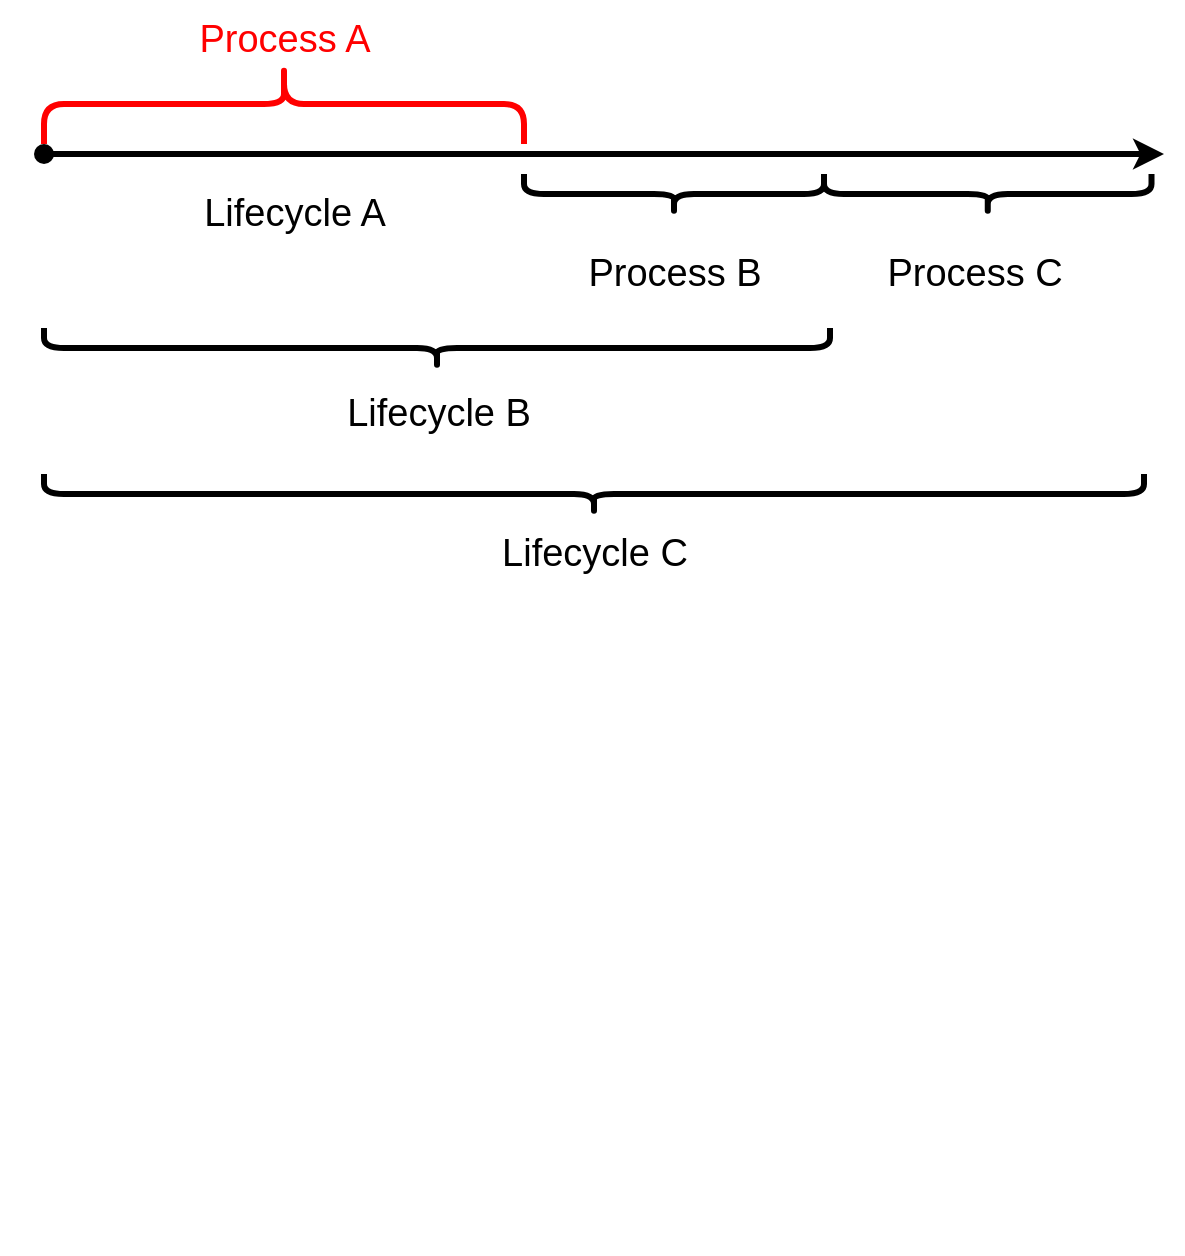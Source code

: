 <mxfile version="20.1.1" type="github">
  <diagram id="TbHjeN1Ipgv9h3YMc5ih" name="第 1 页">
    <mxGraphModel dx="908" dy="643" grid="1" gridSize="10" guides="1" tooltips="1" connect="1" arrows="1" fold="1" page="1" pageScale="1" pageWidth="827" pageHeight="1169" math="0" shadow="0">
      <root>
        <mxCell id="0" />
        <mxCell id="1" parent="0" />
        <mxCell id="L3zUELyf-xg4OoVV3trx-4" value="" style="group;dashed=1;" vertex="1" connectable="0" parent="1">
          <mxGeometry x="140" y="340" width="580" height="465" as="geometry" />
        </mxCell>
        <mxCell id="L3zUELyf-xg4OoVV3trx-22" value="" style="group" vertex="1" connectable="0" parent="L3zUELyf-xg4OoVV3trx-4">
          <mxGeometry y="-105" width="580" height="240" as="geometry" />
        </mxCell>
        <mxCell id="L3zUELyf-xg4OoVV3trx-1" value="" style="endArrow=classic;html=1;rounded=0;strokeWidth=3;startArrow=none;" edge="1" parent="L3zUELyf-xg4OoVV3trx-22" source="L3zUELyf-xg4OoVV3trx-2">
          <mxGeometry width="50" height="50" relative="1" as="geometry">
            <mxPoint x="20" y="20" as="sourcePoint" />
            <mxPoint x="580" y="20" as="targetPoint" />
          </mxGeometry>
        </mxCell>
        <mxCell id="L3zUELyf-xg4OoVV3trx-2" value="" style="shape=waypoint;sketch=0;fillStyle=solid;size=6;pointerEvents=1;points=[];fillColor=none;resizable=0;rotatable=0;perimeter=centerPerimeter;snapToPoint=1;strokeWidth=3;" vertex="1" parent="L3zUELyf-xg4OoVV3trx-22">
          <mxGeometry width="40" height="40" as="geometry" />
        </mxCell>
        <mxCell id="L3zUELyf-xg4OoVV3trx-3" value="" style="endArrow=none;html=1;rounded=0;strokeWidth=3;" edge="1" parent="L3zUELyf-xg4OoVV3trx-22" target="L3zUELyf-xg4OoVV3trx-2">
          <mxGeometry width="50" height="50" relative="1" as="geometry">
            <mxPoint x="20" y="20" as="sourcePoint" />
            <mxPoint x="580" y="20" as="targetPoint" />
          </mxGeometry>
        </mxCell>
        <mxCell id="L3zUELyf-xg4OoVV3trx-7" value="" style="shape=curlyBracket;whiteSpace=wrap;html=1;rounded=1;flipH=1;fontSize=19;fontColor=#FF0000;strokeColor=#000000;strokeWidth=3;rotation=90;" vertex="1" parent="L3zUELyf-xg4OoVV3trx-22">
          <mxGeometry x="325" y="-35" width="20" height="150" as="geometry" />
        </mxCell>
        <mxCell id="L3zUELyf-xg4OoVV3trx-13" value="" style="shape=curlyBracket;whiteSpace=wrap;html=1;rounded=1;flipH=1;fontSize=19;fontColor=#FF0000;strokeColor=#000000;strokeWidth=3;rotation=90;" vertex="1" parent="L3zUELyf-xg4OoVV3trx-22">
          <mxGeometry x="481.88" y="-41.87" width="20" height="163.75" as="geometry" />
        </mxCell>
        <mxCell id="L3zUELyf-xg4OoVV3trx-14" value="&lt;span style=&quot;color: rgb(0, 0, 0);&quot;&gt;Process B&lt;/span&gt;" style="text;html=1;align=center;verticalAlign=middle;resizable=0;points=[];autosize=1;strokeColor=none;fillColor=none;fontSize=19;fontColor=#66CC00;" vertex="1" parent="L3zUELyf-xg4OoVV3trx-22">
          <mxGeometry x="280" y="60" width="110" height="40" as="geometry" />
        </mxCell>
        <mxCell id="L3zUELyf-xg4OoVV3trx-15" value="Process C" style="text;html=1;align=center;verticalAlign=middle;resizable=0;points=[];autosize=1;strokeColor=none;fillColor=none;fontSize=19;fontColor=#000000;" vertex="1" parent="L3zUELyf-xg4OoVV3trx-22">
          <mxGeometry x="430" y="60" width="110" height="40" as="geometry" />
        </mxCell>
        <mxCell id="L3zUELyf-xg4OoVV3trx-17" value="Lifecycle A" style="text;html=1;align=center;verticalAlign=middle;resizable=0;points=[];autosize=1;strokeColor=none;fillColor=none;fontSize=19;fontColor=#000000;" vertex="1" parent="L3zUELyf-xg4OoVV3trx-22">
          <mxGeometry x="90" y="30" width="110" height="40" as="geometry" />
        </mxCell>
        <mxCell id="L3zUELyf-xg4OoVV3trx-18" value="" style="shape=curlyBracket;whiteSpace=wrap;html=1;rounded=1;fontSize=19;fontColor=#000000;strokeColor=#000000;strokeWidth=3;rotation=-90;" vertex="1" parent="L3zUELyf-xg4OoVV3trx-22">
          <mxGeometry x="206.5" y="-79.5" width="20" height="393" as="geometry" />
        </mxCell>
        <mxCell id="L3zUELyf-xg4OoVV3trx-19" value="Lifecycle B" style="text;html=1;align=center;verticalAlign=middle;resizable=0;points=[];autosize=1;strokeColor=none;fillColor=none;fontSize=19;fontColor=#000000;" vertex="1" parent="L3zUELyf-xg4OoVV3trx-22">
          <mxGeometry x="156.5" y="130" width="120" height="40" as="geometry" />
        </mxCell>
        <mxCell id="L3zUELyf-xg4OoVV3trx-20" value="" style="shape=curlyBracket;whiteSpace=wrap;html=1;rounded=1;fontSize=19;fontColor=#000000;strokeColor=#000000;strokeWidth=3;rotation=-90;" vertex="1" parent="L3zUELyf-xg4OoVV3trx-22">
          <mxGeometry x="285" y="-85" width="20" height="550" as="geometry" />
        </mxCell>
        <mxCell id="L3zUELyf-xg4OoVV3trx-21" value="Lifecycle C" style="text;html=1;align=center;verticalAlign=middle;resizable=0;points=[];autosize=1;strokeColor=none;fillColor=none;fontSize=19;fontColor=#000000;" vertex="1" parent="L3zUELyf-xg4OoVV3trx-22">
          <mxGeometry x="235" y="200" width="120" height="40" as="geometry" />
        </mxCell>
        <mxCell id="L3zUELyf-xg4OoVV3trx-5" value="" style="shape=curlyBracket;whiteSpace=wrap;html=1;rounded=1;strokeWidth=3;rotation=90;strokeColor=#FF0000;" vertex="1" parent="1">
          <mxGeometry x="260" y="110" width="40" height="240" as="geometry" />
        </mxCell>
        <mxCell id="L3zUELyf-xg4OoVV3trx-6" value="&lt;font color=&quot;#ff0000&quot; style=&quot;font-size: 19px;&quot;&gt;Process A&lt;/font&gt;" style="text;html=1;align=center;verticalAlign=middle;resizable=0;points=[];autosize=1;strokeColor=none;fillColor=none;" vertex="1" parent="1">
          <mxGeometry x="225" y="178" width="110" height="40" as="geometry" />
        </mxCell>
      </root>
    </mxGraphModel>
  </diagram>
</mxfile>
